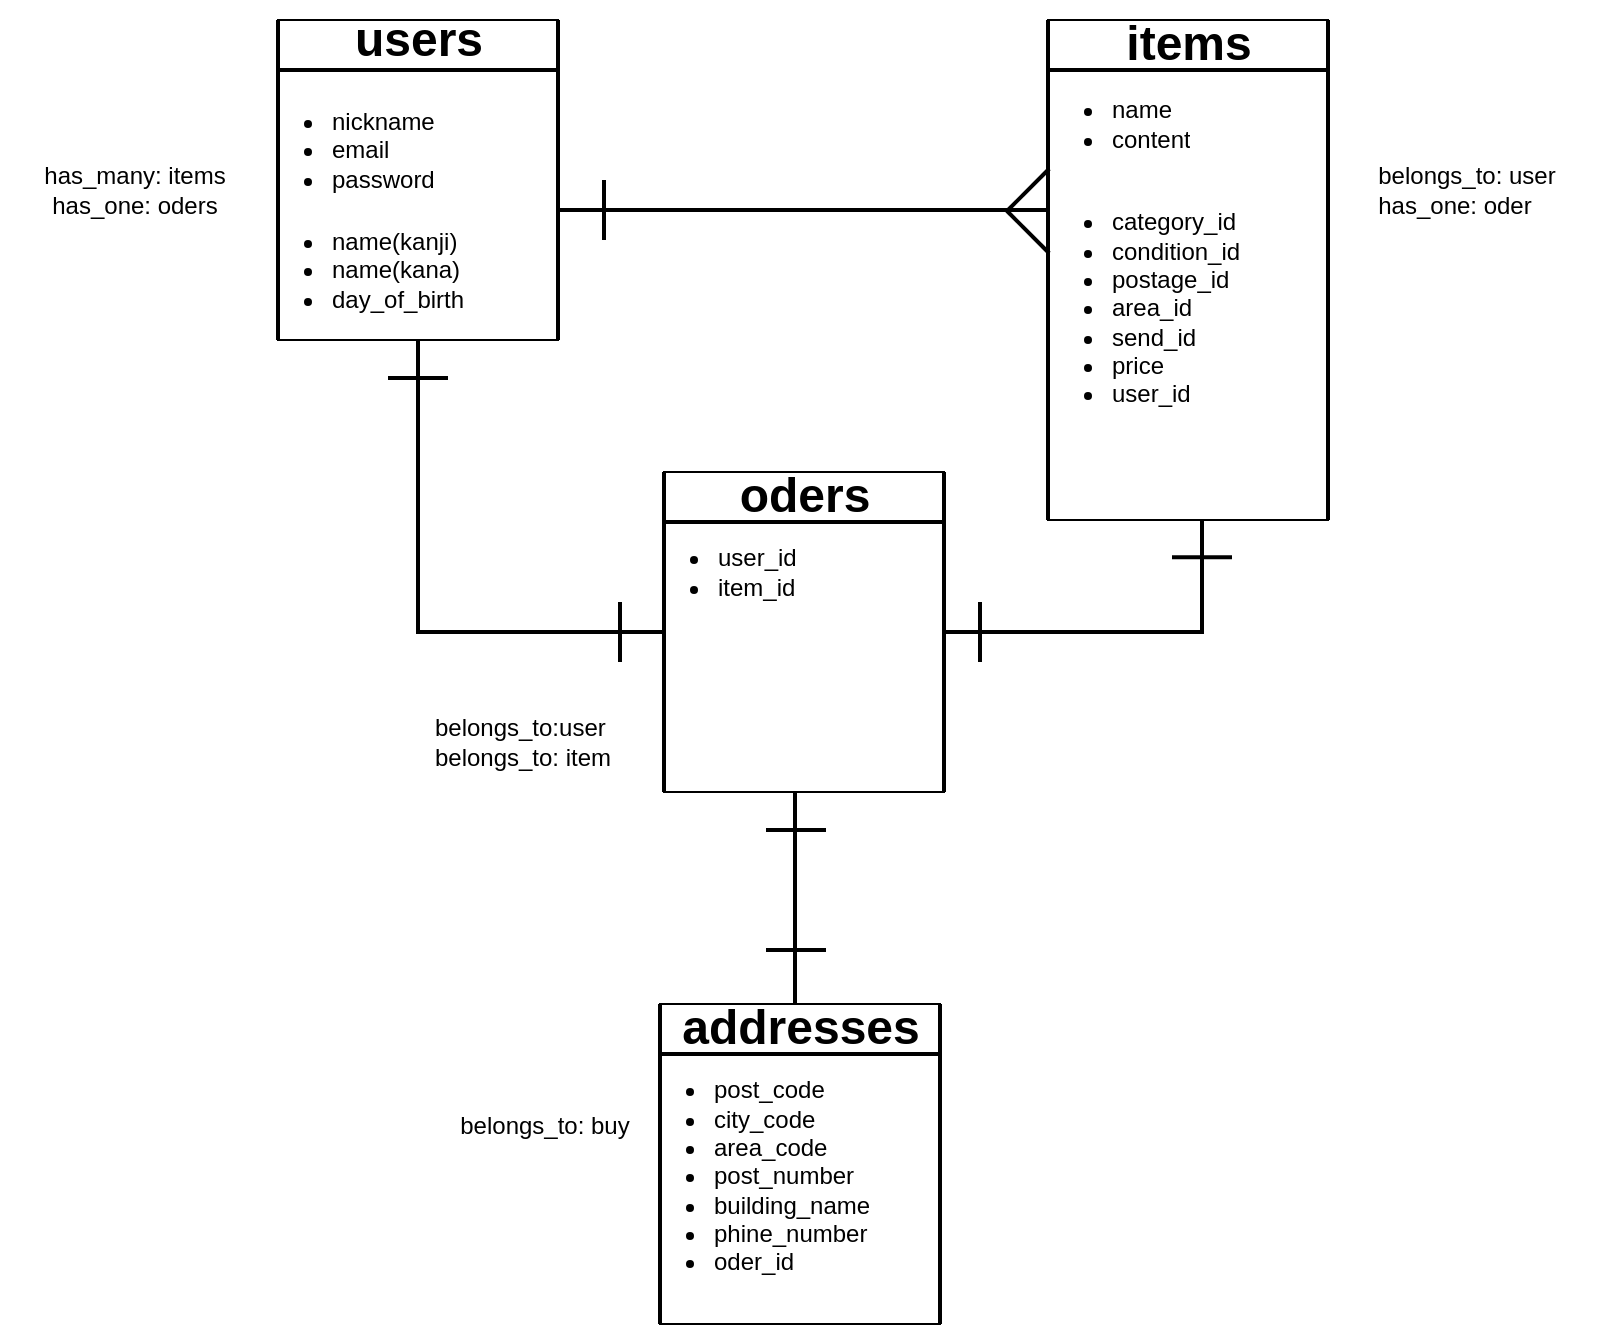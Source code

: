 <mxfile>
    <diagram id="_jFlRk57iaFYQJlf225O" name="ページ1">
        <mxGraphModel dx="248" dy="375" grid="1" gridSize="10" guides="1" tooltips="1" connect="1" arrows="1" fold="1" page="1" pageScale="1" pageWidth="827" pageHeight="1169" math="0" shadow="0">
            <root>
                <mxCell id="0"/>
                <mxCell id="1" parent="0"/>
                <mxCell id="53" value="&lt;ul&gt;&lt;li&gt;nickname&lt;/li&gt;&lt;li&gt;email&lt;/li&gt;&lt;li&gt;password&lt;/li&gt;&lt;/ul&gt;" style="text;strokeColor=none;fillColor=none;html=1;whiteSpace=wrap;verticalAlign=middle;overflow=hidden;" vertex="1" parent="1">
                    <mxGeometry x="140" y="130" width="150" height="110" as="geometry"/>
                </mxCell>
                <mxCell id="80" value="&lt;ul&gt;&lt;li&gt;name(kanji)&lt;/li&gt;&lt;li&gt;name(kana)&lt;/li&gt;&lt;li&gt;day_of_birth&lt;/li&gt;&lt;/ul&gt;" style="text;strokeColor=none;fillColor=none;html=1;whiteSpace=wrap;verticalAlign=middle;overflow=hidden;" vertex="1" parent="1">
                    <mxGeometry x="140" y="190" width="150" height="110" as="geometry"/>
                </mxCell>
                <mxCell id="82" value="" style="shape=partialRectangle;whiteSpace=wrap;html=1;left=0;right=0;fillColor=none;" vertex="1" parent="1">
                    <mxGeometry x="155" y="120" width="140" height="160" as="geometry"/>
                </mxCell>
                <mxCell id="83" value="" style="line;strokeWidth=2;direction=south;html=1;" vertex="1" parent="1">
                    <mxGeometry x="145" y="120" width="20" height="160" as="geometry"/>
                </mxCell>
                <mxCell id="84" value="" style="line;strokeWidth=2;direction=south;html=1;" vertex="1" parent="1">
                    <mxGeometry x="290" y="120" width="10" height="160" as="geometry"/>
                </mxCell>
                <mxCell id="86" value="" style="line;strokeWidth=2;html=1;" vertex="1" parent="1">
                    <mxGeometry x="155" y="140" width="140" height="10" as="geometry"/>
                </mxCell>
                <mxCell id="88" value="users" style="text;strokeColor=none;fillColor=none;html=1;fontSize=24;fontStyle=1;verticalAlign=middle;align=center;" vertex="1" parent="1">
                    <mxGeometry x="175" y="110" width="100" height="40" as="geometry"/>
                </mxCell>
                <mxCell id="89" value="" style="shape=partialRectangle;whiteSpace=wrap;html=1;left=0;right=0;fillColor=none;" vertex="1" parent="1">
                    <mxGeometry x="540" y="120" width="140" height="250" as="geometry"/>
                </mxCell>
                <mxCell id="90" value="" style="line;strokeWidth=2;direction=south;html=1;" vertex="1" parent="1">
                    <mxGeometry x="675" y="120" width="10" height="250" as="geometry"/>
                </mxCell>
                <mxCell id="91" value="" style="line;strokeWidth=2;html=1;" vertex="1" parent="1">
                    <mxGeometry x="540" y="140" width="140" height="10" as="geometry"/>
                </mxCell>
                <mxCell id="92" value="items" style="text;strokeColor=none;fillColor=none;html=1;fontSize=24;fontStyle=1;verticalAlign=middle;align=center;" vertex="1" parent="1">
                    <mxGeometry x="560" y="112" width="100" height="40" as="geometry"/>
                </mxCell>
                <mxCell id="93" value="" style="line;strokeWidth=2;direction=south;html=1;" vertex="1" parent="1">
                    <mxGeometry x="530" y="120" width="20" height="250" as="geometry"/>
                </mxCell>
                <mxCell id="96" value="&lt;div&gt;&lt;br&gt;&lt;/div&gt;&lt;ul&gt;&lt;li&gt;name&lt;/li&gt;&lt;li&gt;content&lt;/li&gt;&lt;/ul&gt;" style="text;strokeColor=none;fillColor=none;html=1;whiteSpace=wrap;verticalAlign=middle;overflow=hidden;" vertex="1" parent="1">
                    <mxGeometry x="530" y="125" width="100" height="80" as="geometry"/>
                </mxCell>
                <mxCell id="97" value="&lt;ul&gt;&lt;li&gt;category_id&lt;/li&gt;&lt;li&gt;condition_id&lt;br&gt;&lt;/li&gt;&lt;li&gt;postage_id&lt;/li&gt;&lt;li&gt;area_id&lt;/li&gt;&lt;li&gt;send_id&lt;/li&gt;&lt;li&gt;price&lt;/li&gt;&lt;li&gt;user_id&lt;/li&gt;&lt;/ul&gt;" style="text;strokeColor=none;fillColor=none;html=1;whiteSpace=wrap;verticalAlign=middle;overflow=hidden;" vertex="1" parent="1">
                    <mxGeometry x="530" y="136.63" width="110" height="254" as="geometry"/>
                </mxCell>
                <mxCell id="105" value="&lt;ul&gt;&lt;li&gt;user_id&lt;/li&gt;&lt;li&gt;item_id&lt;/li&gt;&lt;/ul&gt;" style="text;strokeColor=none;fillColor=none;html=1;whiteSpace=wrap;verticalAlign=middle;overflow=hidden;" vertex="1" parent="1">
                    <mxGeometry x="333" y="341" width="150" height="110" as="geometry"/>
                </mxCell>
                <mxCell id="106" value="" style="shape=partialRectangle;whiteSpace=wrap;html=1;left=0;right=0;fillColor=none;" vertex="1" parent="1">
                    <mxGeometry x="348" y="346" width="140" height="160" as="geometry"/>
                </mxCell>
                <mxCell id="107" value="" style="line;strokeWidth=2;direction=south;html=1;" vertex="1" parent="1">
                    <mxGeometry x="338" y="346" width="20" height="160" as="geometry"/>
                </mxCell>
                <mxCell id="108" value="" style="line;strokeWidth=2;direction=south;html=1;" vertex="1" parent="1">
                    <mxGeometry x="483" y="346" width="10" height="160" as="geometry"/>
                </mxCell>
                <mxCell id="109" value="" style="line;strokeWidth=2;html=1;" vertex="1" parent="1">
                    <mxGeometry x="348" y="366" width="140" height="10" as="geometry"/>
                </mxCell>
                <mxCell id="110" value="oders" style="text;strokeColor=none;fillColor=none;html=1;fontSize=24;fontStyle=1;verticalAlign=middle;align=center;" vertex="1" parent="1">
                    <mxGeometry x="368" y="338" width="100" height="40" as="geometry"/>
                </mxCell>
                <mxCell id="117" value="&lt;ul&gt;&lt;li&gt;post_code&lt;/li&gt;&lt;li&gt;city_code&lt;/li&gt;&lt;li&gt;area_code&lt;/li&gt;&lt;li&gt;post_number&lt;/li&gt;&lt;li&gt;building_name&lt;/li&gt;&lt;li&gt;phine_number&lt;/li&gt;&lt;li&gt;oder_id&lt;/li&gt;&lt;/ul&gt;" style="text;strokeColor=none;fillColor=none;html=1;whiteSpace=wrap;verticalAlign=middle;overflow=hidden;" vertex="1" parent="1">
                    <mxGeometry x="331" y="628.5" width="150" height="139" as="geometry"/>
                </mxCell>
                <mxCell id="118" value="" style="shape=partialRectangle;whiteSpace=wrap;html=1;left=0;right=0;fillColor=none;" vertex="1" parent="1">
                    <mxGeometry x="346" y="612" width="140" height="160" as="geometry"/>
                </mxCell>
                <mxCell id="119" value="" style="line;strokeWidth=2;direction=south;html=1;" vertex="1" parent="1">
                    <mxGeometry x="336" y="612" width="20" height="160" as="geometry"/>
                </mxCell>
                <mxCell id="120" value="" style="line;strokeWidth=2;direction=south;html=1;" vertex="1" parent="1">
                    <mxGeometry x="481" y="612" width="10" height="160" as="geometry"/>
                </mxCell>
                <mxCell id="121" value="" style="line;strokeWidth=2;html=1;" vertex="1" parent="1">
                    <mxGeometry x="346" y="632" width="140" height="10" as="geometry"/>
                </mxCell>
                <mxCell id="122" value="addresses" style="text;strokeColor=none;fillColor=none;html=1;fontSize=24;fontStyle=1;verticalAlign=middle;align=center;" vertex="1" parent="1">
                    <mxGeometry x="366" y="604" width="100" height="40" as="geometry"/>
                </mxCell>
                <mxCell id="124" value="" style="line;strokeWidth=2;html=1;" vertex="1" parent="1">
                    <mxGeometry x="295" y="210" width="245" height="10" as="geometry"/>
                </mxCell>
                <mxCell id="125" value="" style="line;strokeWidth=2;html=1;rotation=-90;" vertex="1" parent="1">
                    <mxGeometry x="303" y="210" width="30" height="10" as="geometry"/>
                </mxCell>
                <mxCell id="126" value="" style="line;strokeWidth=2;html=1;rotation=-45;" vertex="1" parent="1">
                    <mxGeometry x="515" y="200" width="30" height="10" as="geometry"/>
                </mxCell>
                <mxCell id="127" value="" style="line;strokeWidth=2;html=1;rotation=45;" vertex="1" parent="1">
                    <mxGeometry x="515" y="221" width="30" height="10" as="geometry"/>
                </mxCell>
                <mxCell id="128" value="" style="line;strokeWidth=2;html=1;rotation=-180;" vertex="1" parent="1">
                    <mxGeometry x="210" y="294" width="30" height="10" as="geometry"/>
                </mxCell>
                <mxCell id="129" value="" style="line;strokeWidth=2;html=1;rotation=-90;" vertex="1" parent="1">
                    <mxGeometry x="151.25" y="348.25" width="147.5" height="10" as="geometry"/>
                </mxCell>
                <mxCell id="133" value="" style="line;strokeWidth=2;html=1;rotation=-180;" vertex="1" parent="1">
                    <mxGeometry x="225.5" y="421" width="121.5" height="10" as="geometry"/>
                </mxCell>
                <mxCell id="135" value="" style="line;strokeWidth=2;html=1;rotation=-90;" vertex="1" parent="1">
                    <mxGeometry x="311" y="421" width="30" height="10" as="geometry"/>
                </mxCell>
                <mxCell id="138" value="" style="line;strokeWidth=2;html=1;rotation=-180;" vertex="1" parent="1">
                    <mxGeometry x="488.5" y="421" width="128" height="10" as="geometry"/>
                </mxCell>
                <mxCell id="140" value="" style="line;strokeWidth=2;html=1;rotation=-180;" vertex="1" parent="1">
                    <mxGeometry x="602" y="383.63" width="30" height="10" as="geometry"/>
                </mxCell>
                <mxCell id="142" value="" style="line;strokeWidth=2;html=1;rotation=-90;" vertex="1" parent="1">
                    <mxGeometry x="588.63" y="393.63" width="56.75" height="10" as="geometry"/>
                </mxCell>
                <mxCell id="145" value="" style="line;strokeWidth=2;html=1;rotation=-90;" vertex="1" parent="1">
                    <mxGeometry x="491" y="421" width="30" height="10" as="geometry"/>
                </mxCell>
                <mxCell id="148" value="" style="line;strokeWidth=2;html=1;rotation=-90;" vertex="1" parent="1">
                    <mxGeometry x="361" y="554" width="105" height="10" as="geometry"/>
                </mxCell>
                <mxCell id="149" value="" style="line;strokeWidth=2;html=1;rotation=0;" vertex="1" parent="1">
                    <mxGeometry x="399" y="520" width="30" height="10" as="geometry"/>
                </mxCell>
                <mxCell id="150" value="" style="line;strokeWidth=2;html=1;rotation=-180;" vertex="1" parent="1">
                    <mxGeometry x="399" y="580" width="30" height="10" as="geometry"/>
                </mxCell>
                <UserObject label="&lt;div style=&quot;text-align: left&quot;&gt;&lt;span&gt;has_many: items&lt;/span&gt;&lt;/div&gt;has_one: oders" placeholders="1" name="Variable" id="151">
                    <mxCell style="text;html=1;strokeColor=none;fillColor=none;align=center;verticalAlign=middle;whiteSpace=wrap;overflow=hidden;" vertex="1" parent="1">
                        <mxGeometry x="16.25" y="175" width="135" height="60" as="geometry"/>
                    </mxCell>
                </UserObject>
                <UserObject label="&lt;div style=&quot;text-align: left&quot;&gt;&lt;span&gt;belongs_to: user&lt;/span&gt;&lt;/div&gt;&lt;div style=&quot;text-align: left&quot;&gt;has_one: oder&lt;/div&gt;" placeholders="1" name="Variable" id="152">
                    <mxCell style="text;html=1;strokeColor=none;fillColor=none;align=center;verticalAlign=middle;whiteSpace=wrap;overflow=hidden;" vertex="1" parent="1">
                        <mxGeometry x="682" y="175" width="135" height="60" as="geometry"/>
                    </mxCell>
                </UserObject>
                <UserObject label="&lt;div style=&quot;text-align: left&quot;&gt;&lt;span&gt;belongs_to:user&lt;/span&gt;&lt;/div&gt;&lt;div style=&quot;text-align: left&quot;&gt;&lt;span&gt;belongs_to: item&lt;/span&gt;&lt;/div&gt;" placeholders="1" name="Variable" id="154">
                    <mxCell style="text;html=1;strokeColor=none;fillColor=none;align=center;verticalAlign=middle;whiteSpace=wrap;overflow=hidden;" vertex="1" parent="1">
                        <mxGeometry x="210" y="451" width="135" height="60" as="geometry"/>
                    </mxCell>
                </UserObject>
                <UserObject label="&lt;div style=&quot;text-align: left&quot;&gt;&lt;span&gt;belongs_to: buy&lt;/span&gt;&lt;/div&gt;&lt;div style=&quot;text-align: left&quot;&gt;&lt;br&gt;&lt;/div&gt;" placeholders="1" name="Variable" id="155">
                    <mxCell style="text;html=1;strokeColor=none;fillColor=none;align=center;verticalAlign=middle;whiteSpace=wrap;overflow=hidden;" vertex="1" parent="1">
                        <mxGeometry x="221" y="650" width="135" height="60" as="geometry"/>
                    </mxCell>
                </UserObject>
            </root>
        </mxGraphModel>
    </diagram>
</mxfile>